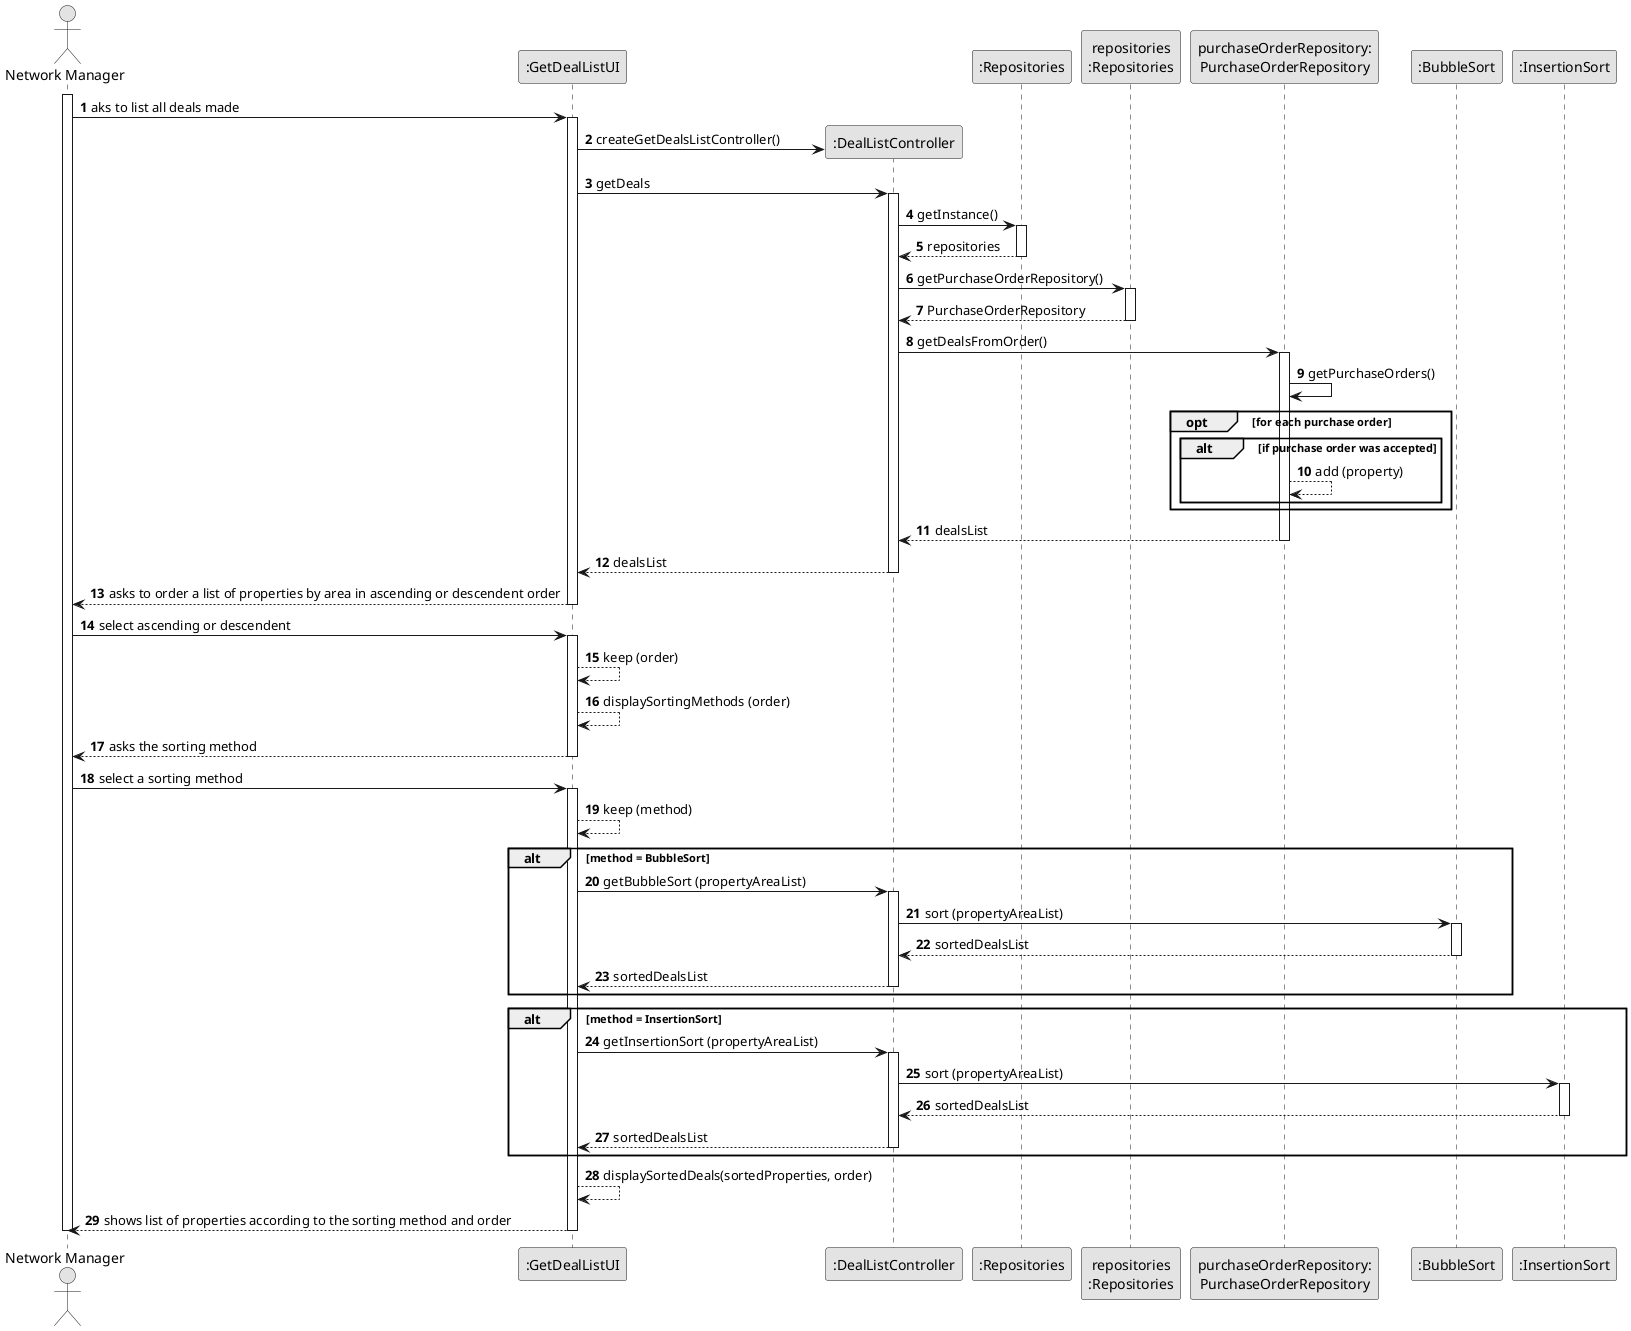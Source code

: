 @startuml
skinparam monochrome true
skinparam packageStyle rectangle
skinparam shadowing false


autonumber

'hide footbox
actor "Network Manager" as NM
participant ":GetDealListUI" as UI
participant ":DealListController" as CTRL
participant ":Repositories" as RepositorySingleton
participant "repositories\n:Repositories" as PLAT
participant "purchaseOrderRepository:\nPurchaseOrderRepository" as OR
participant ":BubbleSort" as MS
participant ":InsertionSort" as HS



activate NM


    NM -> UI : aks to list all deals made

    activate UI
    UI -> CTRL** : createGetDealsListController()

    UI -> CTRL :  getDeals
        activate CTRL


          CTRL -> RepositorySingleton : getInstance()

          activate RepositorySingleton

          RepositorySingleton --> CTRL: repositories
          deactivate RepositorySingleton

         CTRL -> PLAT : getPurchaseOrderRepository()
        activate PLAT

           PLAT --> CTRL : PurchaseOrderRepository
        deactivate PLAT

         CTRL -> OR : getDealsFromOrder()
             activate OR

             OR -> OR : getPurchaseOrders()

             opt  for each purchase order
             alt if purchase order was accepted

             OR --> OR : add (property)
             end

             end opt

             OR --> CTRL : dealsList
             deactivate OR

             CTRL --> UI : dealsList

             deactivate CTRL



    UI --> NM : asks to order a list of properties by area in ascending or descendent order


    deactivate UI


    NM -> UI : select ascending or descendent

    activate UI
    UI --> UI : keep (order)

    UI --> UI : displaySortingMethods (order)

    UI --> NM : asks the sorting method
    deactivate UI


    NM -> UI : select a sorting method

    activate UI

   UI --> UI : keep (method)
        alt method = BubbleSort
       UI -> CTRL : getBubbleSort (propertyAreaList)
           activate CTRL



            CTRL -> MS : sort (propertyAreaList)
            activate MS
            MS --> CTRL : sortedDealsList
            deactivate MS

            CTRL --> UI : sortedDealsList
            deactivate CTRL
            end

            alt method = InsertionSort
            UI -> CTRL : getInsertionSort (propertyAreaList)
            activate CTRL

            CTRL -> HS : sort (propertyAreaList)
            activate HS
            HS --> CTRL : sortedDealsList
            deactivate HS


           CTRL --> UI : sortedDealsList
           deactivate CTRL
           end

           deactivate CTRL


       UI --> UI : displaySortedDeals(sortedProperties, order)

    UI --> NM : shows list of properties according to the sorting method and order

    deactivate UI


deactivate NM

@enduml